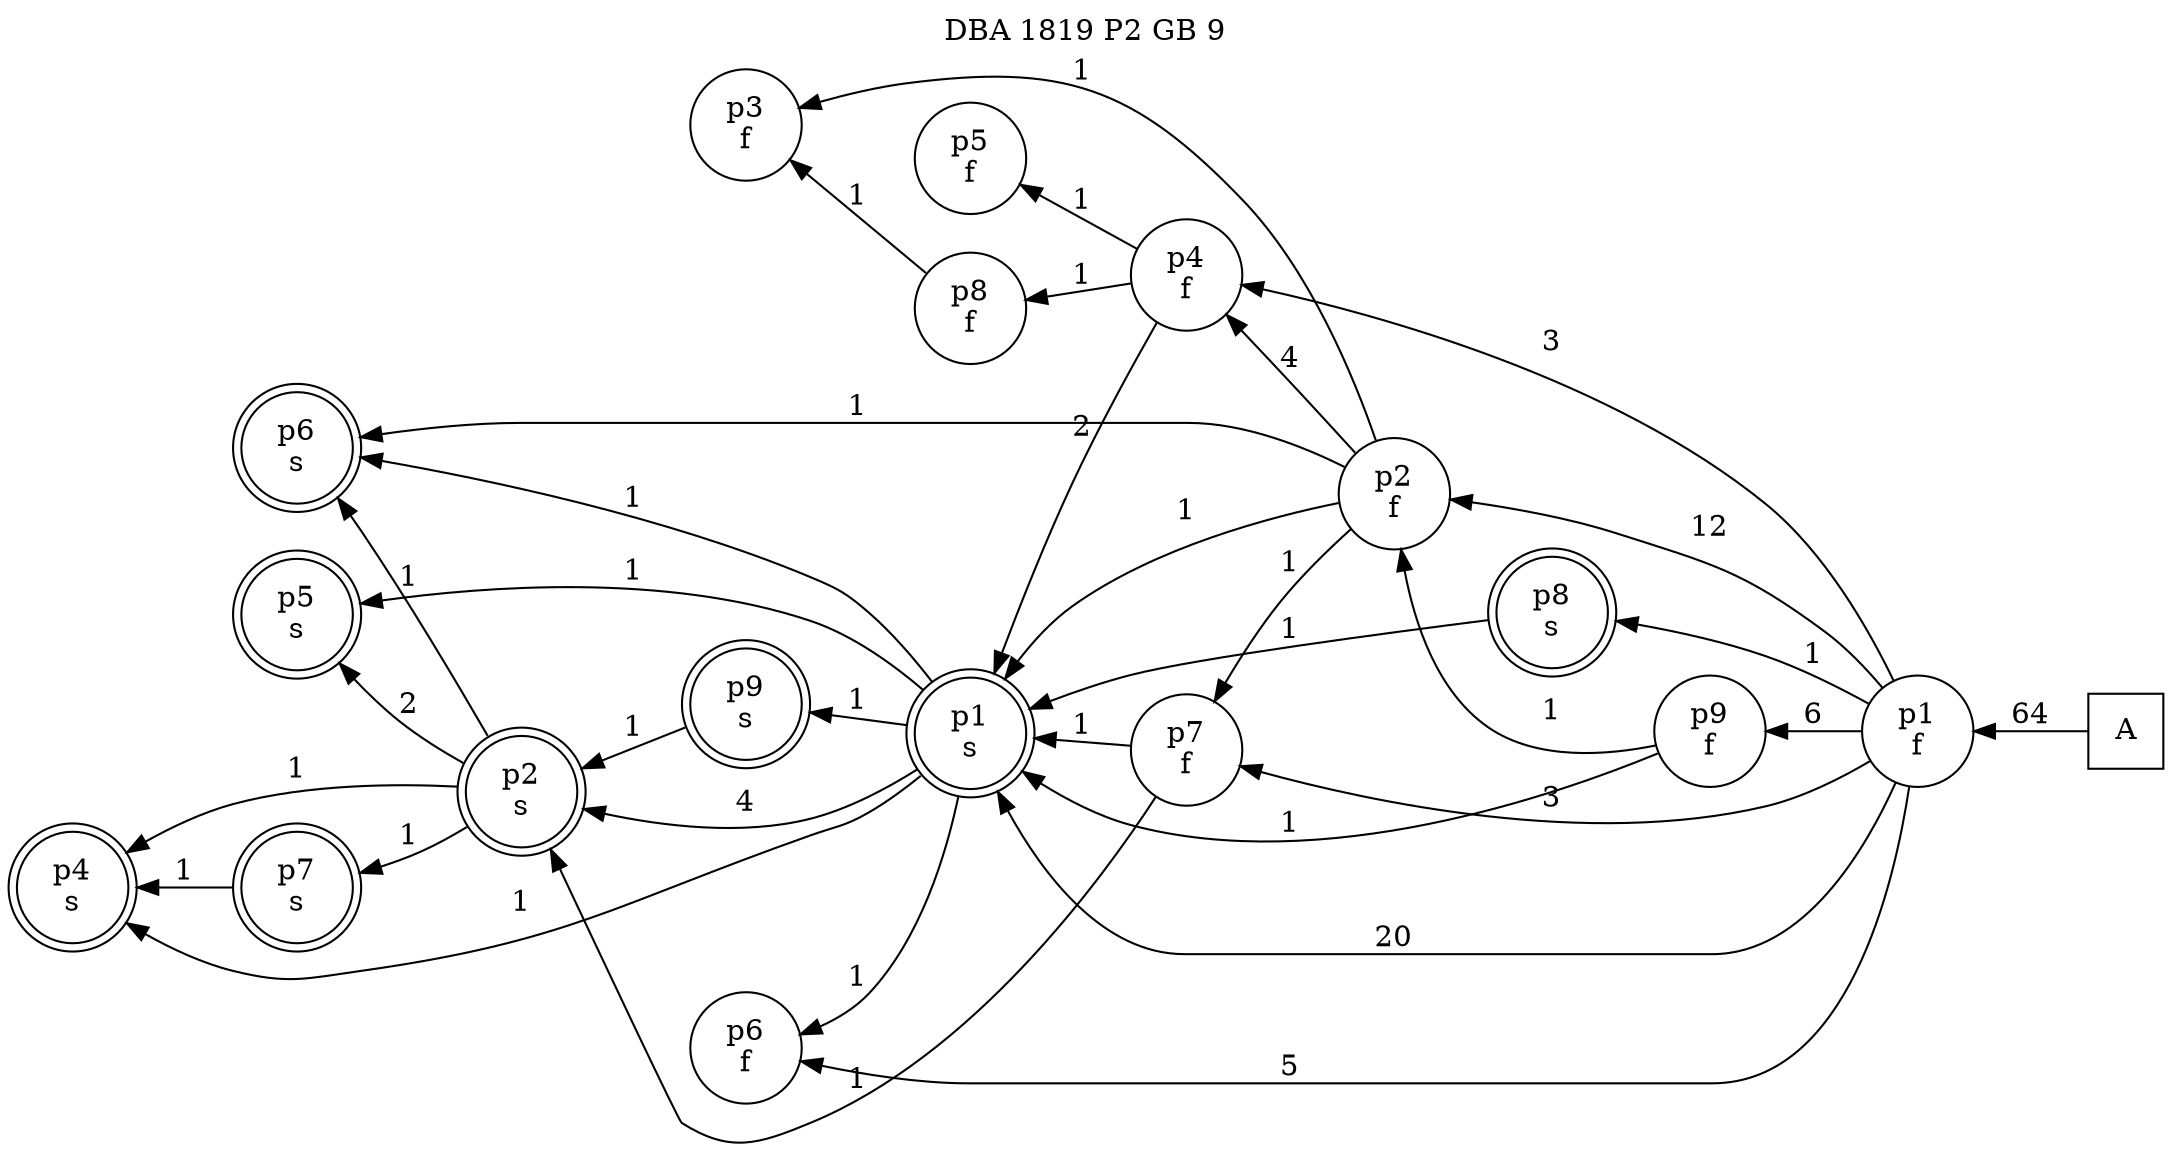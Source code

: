digraph DBA_1819_P2_GB_9_GOOD {
labelloc="tl"
label= " DBA 1819 P2 GB 9 "
rankdir="RL";
"A" [shape="square" label="A"]
"p1_f" [shape="circle" label="p1
f"]
"p7_f" [shape="circle" label="p7
f"]
"p1_s" [shape="doublecircle" label="p1
s"]
"p2_s" [shape="doublecircle" label="p2
s"]
"p7_s" [shape="doublecircle" label="p7
s"]
"p4_s" [shape="doublecircle" label="p4
s"]
"p5_s" [shape="doublecircle" label="p5
s"]
"p6_s" [shape="doublecircle" label="p6
s"]
"p9_s" [shape="doublecircle" label="p9
s"]
"p6_f" [shape="circle" label="p6
f"]
"p2_f" [shape="circle" label="p2
f"]
"p9_f" [shape="circle" label="p9
f"]
"p4_f" [shape="circle" label="p4
f"]
"p5_f" [shape="circle" label="p5
f"]
"p8_f" [shape="circle" label="p8
f"]
"p3_f" [shape="circle" label="p3
f"]
"p8_s" [shape="doublecircle" label="p8
s"]
"A" -> "p1_f" [ label=64]
"p1_f" -> "p7_f" [ label=3]
"p1_f" -> "p1_s" [ label=20]
"p1_f" -> "p6_f" [ label=5]
"p1_f" -> "p2_f" [ label=12]
"p1_f" -> "p9_f" [ label=6]
"p1_f" -> "p4_f" [ label=3]
"p1_f" -> "p8_s" [ label=1]
"p7_f" -> "p1_s" [ label=1]
"p7_f" -> "p2_s" [ label=1]
"p1_s" -> "p2_s" [ label=4]
"p1_s" -> "p4_s" [ label=1]
"p1_s" -> "p5_s" [ label=1]
"p1_s" -> "p6_s" [ label=1]
"p1_s" -> "p9_s" [ label=1]
"p1_s" -> "p6_f" [ label=1]
"p2_s" -> "p7_s" [ label=1]
"p2_s" -> "p4_s" [ label=1]
"p2_s" -> "p5_s" [ label=2]
"p2_s" -> "p6_s" [ label=1]
"p7_s" -> "p4_s" [ label=1]
"p9_s" -> "p2_s" [ label=1]
"p2_f" -> "p7_f" [ label=1]
"p2_f" -> "p1_s" [ label=1]
"p2_f" -> "p6_s" [ label=1]
"p2_f" -> "p4_f" [ label=4]
"p2_f" -> "p3_f" [ label=1]
"p9_f" -> "p1_s" [ label=1]
"p9_f" -> "p2_f" [ label=1]
"p4_f" -> "p1_s" [ label=2]
"p4_f" -> "p5_f" [ label=1]
"p4_f" -> "p8_f" [ label=1]
"p8_f" -> "p3_f" [ label=1]
"p8_s" -> "p1_s" [ label=1]
}
